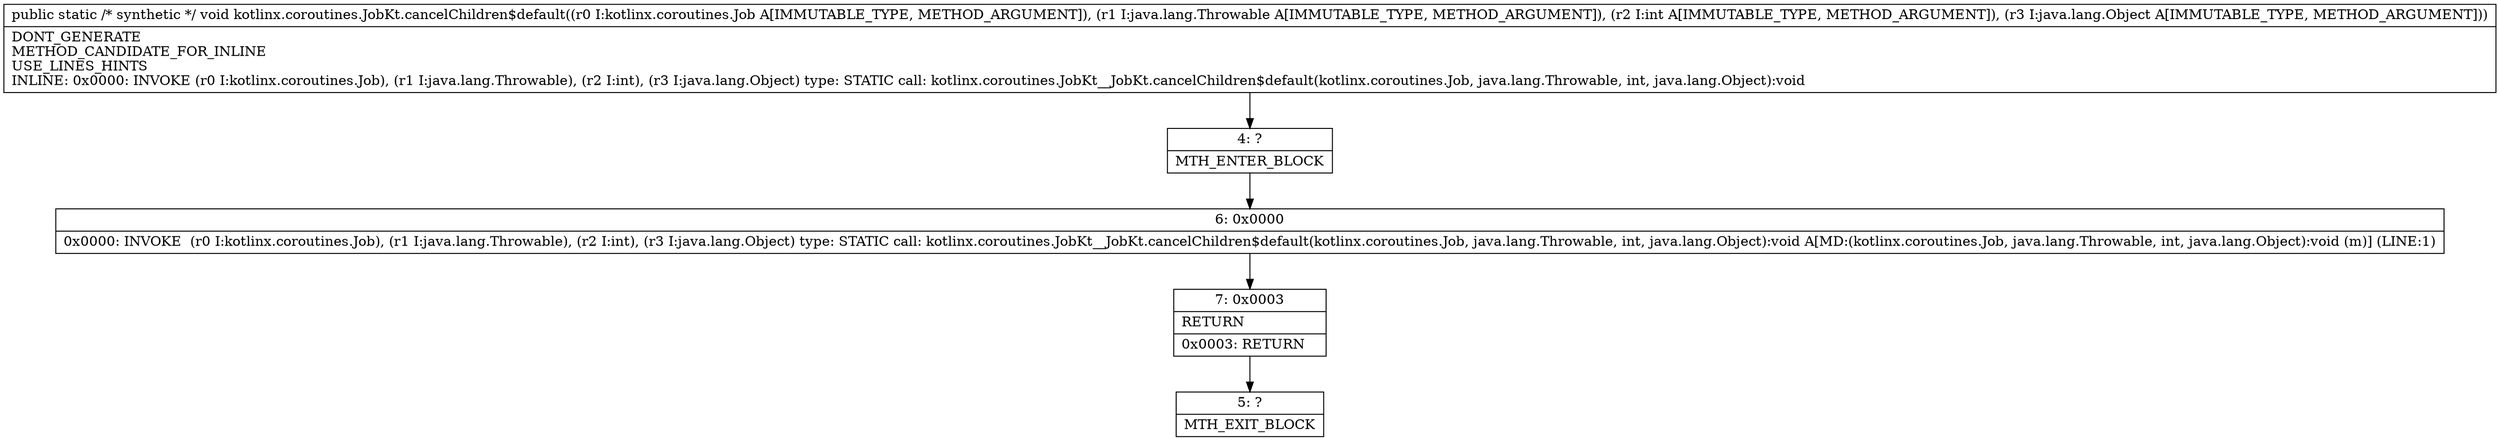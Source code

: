 digraph "CFG forkotlinx.coroutines.JobKt.cancelChildren$default(Lkotlinx\/coroutines\/Job;Ljava\/lang\/Throwable;ILjava\/lang\/Object;)V" {
Node_4 [shape=record,label="{4\:\ ?|MTH_ENTER_BLOCK\l}"];
Node_6 [shape=record,label="{6\:\ 0x0000|0x0000: INVOKE  (r0 I:kotlinx.coroutines.Job), (r1 I:java.lang.Throwable), (r2 I:int), (r3 I:java.lang.Object) type: STATIC call: kotlinx.coroutines.JobKt__JobKt.cancelChildren$default(kotlinx.coroutines.Job, java.lang.Throwable, int, java.lang.Object):void A[MD:(kotlinx.coroutines.Job, java.lang.Throwable, int, java.lang.Object):void (m)] (LINE:1)\l}"];
Node_7 [shape=record,label="{7\:\ 0x0003|RETURN\l|0x0003: RETURN   \l}"];
Node_5 [shape=record,label="{5\:\ ?|MTH_EXIT_BLOCK\l}"];
MethodNode[shape=record,label="{public static \/* synthetic *\/ void kotlinx.coroutines.JobKt.cancelChildren$default((r0 I:kotlinx.coroutines.Job A[IMMUTABLE_TYPE, METHOD_ARGUMENT]), (r1 I:java.lang.Throwable A[IMMUTABLE_TYPE, METHOD_ARGUMENT]), (r2 I:int A[IMMUTABLE_TYPE, METHOD_ARGUMENT]), (r3 I:java.lang.Object A[IMMUTABLE_TYPE, METHOD_ARGUMENT]))  | DONT_GENERATE\lMETHOD_CANDIDATE_FOR_INLINE\lUSE_LINES_HINTS\lINLINE: 0x0000: INVOKE  (r0 I:kotlinx.coroutines.Job), (r1 I:java.lang.Throwable), (r2 I:int), (r3 I:java.lang.Object) type: STATIC call: kotlinx.coroutines.JobKt__JobKt.cancelChildren$default(kotlinx.coroutines.Job, java.lang.Throwable, int, java.lang.Object):void\l}"];
MethodNode -> Node_4;Node_4 -> Node_6;
Node_6 -> Node_7;
Node_7 -> Node_5;
}

